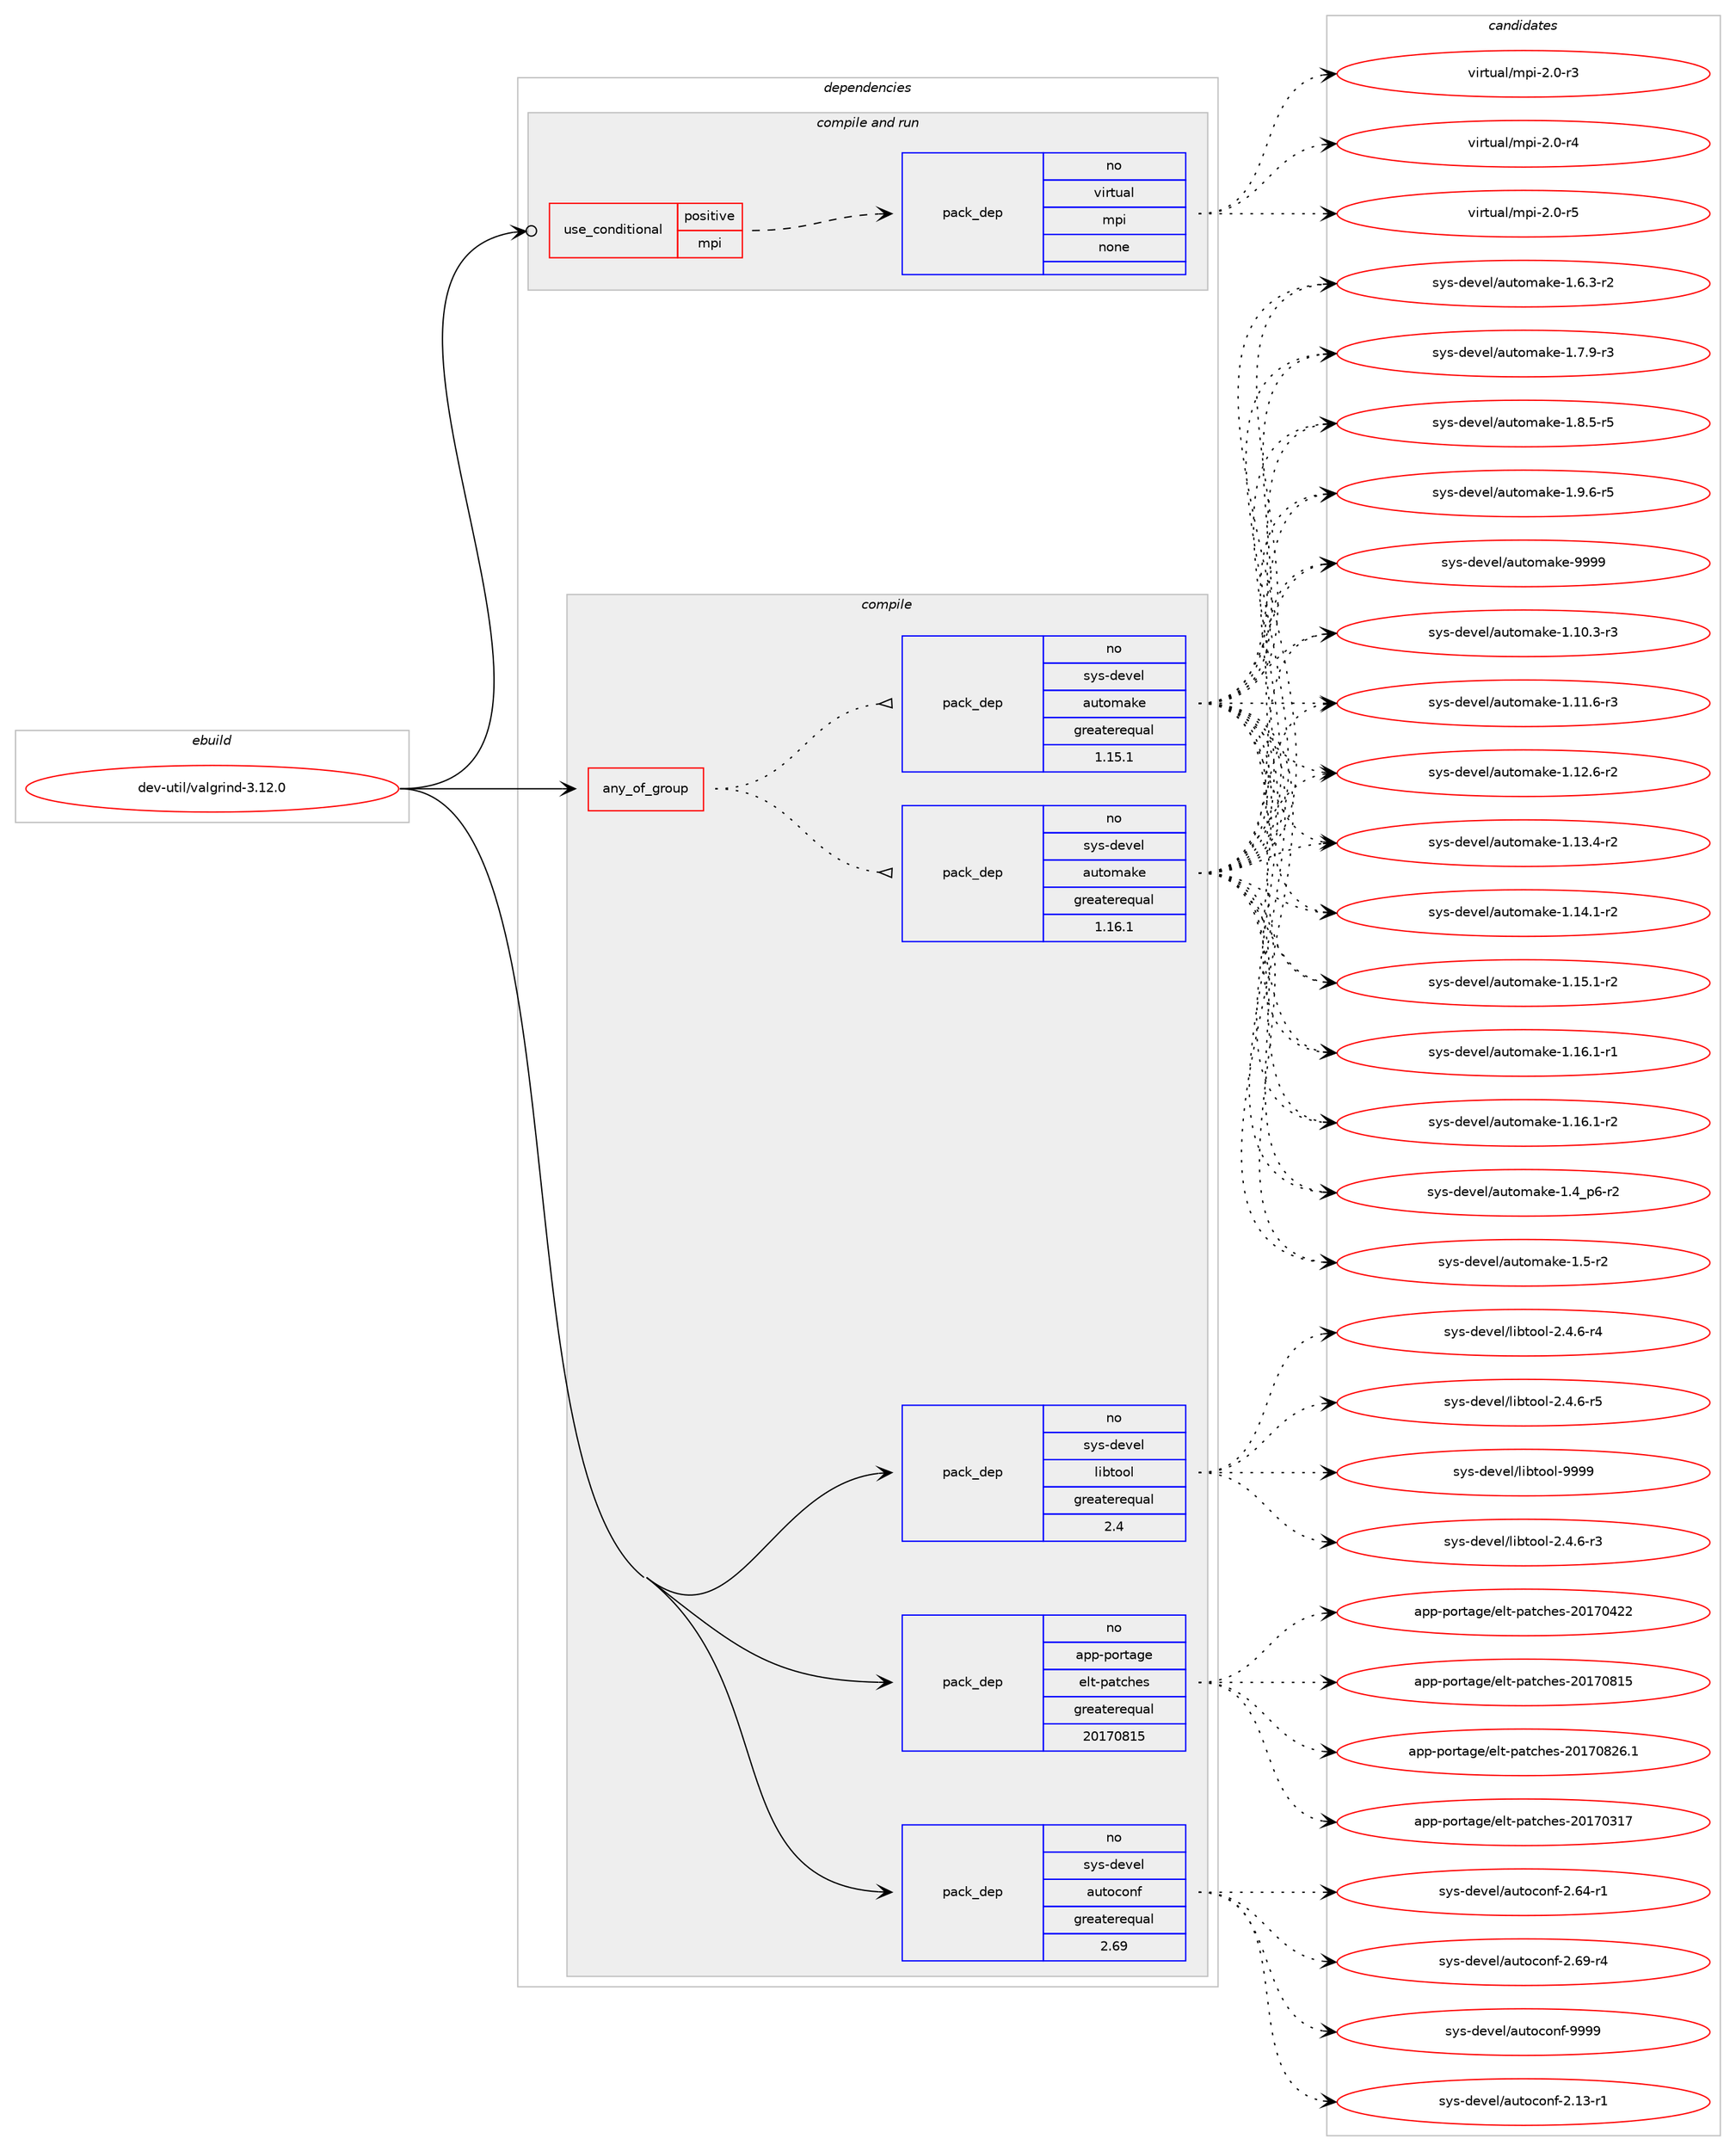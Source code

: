 digraph prolog {

# *************
# Graph options
# *************

newrank=true;
concentrate=true;
compound=true;
graph [rankdir=LR,fontname=Helvetica,fontsize=10,ranksep=1.5];#, ranksep=2.5, nodesep=0.2];
edge  [arrowhead=vee];
node  [fontname=Helvetica,fontsize=10];

# **********
# The ebuild
# **********

subgraph cluster_leftcol {
color=gray;
rank=same;
label=<<i>ebuild</i>>;
id [label="dev-util/valgrind-3.12.0", color=red, width=4, href="../dev-util/valgrind-3.12.0.svg"];
}

# ****************
# The dependencies
# ****************

subgraph cluster_midcol {
color=gray;
label=<<i>dependencies</i>>;
subgraph cluster_compile {
fillcolor="#eeeeee";
style=filled;
label=<<i>compile</i>>;
subgraph any11828 {
dependency732665 [label=<<TABLE BORDER="0" CELLBORDER="1" CELLSPACING="0" CELLPADDING="4"><TR><TD CELLPADDING="10">any_of_group</TD></TR></TABLE>>, shape=none, color=red];subgraph pack537023 {
dependency732666 [label=<<TABLE BORDER="0" CELLBORDER="1" CELLSPACING="0" CELLPADDING="4" WIDTH="220"><TR><TD ROWSPAN="6" CELLPADDING="30">pack_dep</TD></TR><TR><TD WIDTH="110">no</TD></TR><TR><TD>sys-devel</TD></TR><TR><TD>automake</TD></TR><TR><TD>greaterequal</TD></TR><TR><TD>1.16.1</TD></TR></TABLE>>, shape=none, color=blue];
}
dependency732665:e -> dependency732666:w [weight=20,style="dotted",arrowhead="oinv"];
subgraph pack537024 {
dependency732667 [label=<<TABLE BORDER="0" CELLBORDER="1" CELLSPACING="0" CELLPADDING="4" WIDTH="220"><TR><TD ROWSPAN="6" CELLPADDING="30">pack_dep</TD></TR><TR><TD WIDTH="110">no</TD></TR><TR><TD>sys-devel</TD></TR><TR><TD>automake</TD></TR><TR><TD>greaterequal</TD></TR><TR><TD>1.15.1</TD></TR></TABLE>>, shape=none, color=blue];
}
dependency732665:e -> dependency732667:w [weight=20,style="dotted",arrowhead="oinv"];
}
id:e -> dependency732665:w [weight=20,style="solid",arrowhead="vee"];
subgraph pack537025 {
dependency732668 [label=<<TABLE BORDER="0" CELLBORDER="1" CELLSPACING="0" CELLPADDING="4" WIDTH="220"><TR><TD ROWSPAN="6" CELLPADDING="30">pack_dep</TD></TR><TR><TD WIDTH="110">no</TD></TR><TR><TD>app-portage</TD></TR><TR><TD>elt-patches</TD></TR><TR><TD>greaterequal</TD></TR><TR><TD>20170815</TD></TR></TABLE>>, shape=none, color=blue];
}
id:e -> dependency732668:w [weight=20,style="solid",arrowhead="vee"];
subgraph pack537026 {
dependency732669 [label=<<TABLE BORDER="0" CELLBORDER="1" CELLSPACING="0" CELLPADDING="4" WIDTH="220"><TR><TD ROWSPAN="6" CELLPADDING="30">pack_dep</TD></TR><TR><TD WIDTH="110">no</TD></TR><TR><TD>sys-devel</TD></TR><TR><TD>autoconf</TD></TR><TR><TD>greaterequal</TD></TR><TR><TD>2.69</TD></TR></TABLE>>, shape=none, color=blue];
}
id:e -> dependency732669:w [weight=20,style="solid",arrowhead="vee"];
subgraph pack537027 {
dependency732670 [label=<<TABLE BORDER="0" CELLBORDER="1" CELLSPACING="0" CELLPADDING="4" WIDTH="220"><TR><TD ROWSPAN="6" CELLPADDING="30">pack_dep</TD></TR><TR><TD WIDTH="110">no</TD></TR><TR><TD>sys-devel</TD></TR><TR><TD>libtool</TD></TR><TR><TD>greaterequal</TD></TR><TR><TD>2.4</TD></TR></TABLE>>, shape=none, color=blue];
}
id:e -> dependency732670:w [weight=20,style="solid",arrowhead="vee"];
}
subgraph cluster_compileandrun {
fillcolor="#eeeeee";
style=filled;
label=<<i>compile and run</i>>;
subgraph cond183435 {
dependency732671 [label=<<TABLE BORDER="0" CELLBORDER="1" CELLSPACING="0" CELLPADDING="4"><TR><TD ROWSPAN="3" CELLPADDING="10">use_conditional</TD></TR><TR><TD>positive</TD></TR><TR><TD>mpi</TD></TR></TABLE>>, shape=none, color=red];
subgraph pack537028 {
dependency732672 [label=<<TABLE BORDER="0" CELLBORDER="1" CELLSPACING="0" CELLPADDING="4" WIDTH="220"><TR><TD ROWSPAN="6" CELLPADDING="30">pack_dep</TD></TR><TR><TD WIDTH="110">no</TD></TR><TR><TD>virtual</TD></TR><TR><TD>mpi</TD></TR><TR><TD>none</TD></TR><TR><TD></TD></TR></TABLE>>, shape=none, color=blue];
}
dependency732671:e -> dependency732672:w [weight=20,style="dashed",arrowhead="vee"];
}
id:e -> dependency732671:w [weight=20,style="solid",arrowhead="odotvee"];
}
subgraph cluster_run {
fillcolor="#eeeeee";
style=filled;
label=<<i>run</i>>;
}
}

# **************
# The candidates
# **************

subgraph cluster_choices {
rank=same;
color=gray;
label=<<i>candidates</i>>;

subgraph choice537023 {
color=black;
nodesep=1;
choice11512111545100101118101108479711711611110997107101454946494846514511451 [label="sys-devel/automake-1.10.3-r3", color=red, width=4,href="../sys-devel/automake-1.10.3-r3.svg"];
choice11512111545100101118101108479711711611110997107101454946494946544511451 [label="sys-devel/automake-1.11.6-r3", color=red, width=4,href="../sys-devel/automake-1.11.6-r3.svg"];
choice11512111545100101118101108479711711611110997107101454946495046544511450 [label="sys-devel/automake-1.12.6-r2", color=red, width=4,href="../sys-devel/automake-1.12.6-r2.svg"];
choice11512111545100101118101108479711711611110997107101454946495146524511450 [label="sys-devel/automake-1.13.4-r2", color=red, width=4,href="../sys-devel/automake-1.13.4-r2.svg"];
choice11512111545100101118101108479711711611110997107101454946495246494511450 [label="sys-devel/automake-1.14.1-r2", color=red, width=4,href="../sys-devel/automake-1.14.1-r2.svg"];
choice11512111545100101118101108479711711611110997107101454946495346494511450 [label="sys-devel/automake-1.15.1-r2", color=red, width=4,href="../sys-devel/automake-1.15.1-r2.svg"];
choice11512111545100101118101108479711711611110997107101454946495446494511449 [label="sys-devel/automake-1.16.1-r1", color=red, width=4,href="../sys-devel/automake-1.16.1-r1.svg"];
choice11512111545100101118101108479711711611110997107101454946495446494511450 [label="sys-devel/automake-1.16.1-r2", color=red, width=4,href="../sys-devel/automake-1.16.1-r2.svg"];
choice115121115451001011181011084797117116111109971071014549465295112544511450 [label="sys-devel/automake-1.4_p6-r2", color=red, width=4,href="../sys-devel/automake-1.4_p6-r2.svg"];
choice11512111545100101118101108479711711611110997107101454946534511450 [label="sys-devel/automake-1.5-r2", color=red, width=4,href="../sys-devel/automake-1.5-r2.svg"];
choice115121115451001011181011084797117116111109971071014549465446514511450 [label="sys-devel/automake-1.6.3-r2", color=red, width=4,href="../sys-devel/automake-1.6.3-r2.svg"];
choice115121115451001011181011084797117116111109971071014549465546574511451 [label="sys-devel/automake-1.7.9-r3", color=red, width=4,href="../sys-devel/automake-1.7.9-r3.svg"];
choice115121115451001011181011084797117116111109971071014549465646534511453 [label="sys-devel/automake-1.8.5-r5", color=red, width=4,href="../sys-devel/automake-1.8.5-r5.svg"];
choice115121115451001011181011084797117116111109971071014549465746544511453 [label="sys-devel/automake-1.9.6-r5", color=red, width=4,href="../sys-devel/automake-1.9.6-r5.svg"];
choice115121115451001011181011084797117116111109971071014557575757 [label="sys-devel/automake-9999", color=red, width=4,href="../sys-devel/automake-9999.svg"];
dependency732666:e -> choice11512111545100101118101108479711711611110997107101454946494846514511451:w [style=dotted,weight="100"];
dependency732666:e -> choice11512111545100101118101108479711711611110997107101454946494946544511451:w [style=dotted,weight="100"];
dependency732666:e -> choice11512111545100101118101108479711711611110997107101454946495046544511450:w [style=dotted,weight="100"];
dependency732666:e -> choice11512111545100101118101108479711711611110997107101454946495146524511450:w [style=dotted,weight="100"];
dependency732666:e -> choice11512111545100101118101108479711711611110997107101454946495246494511450:w [style=dotted,weight="100"];
dependency732666:e -> choice11512111545100101118101108479711711611110997107101454946495346494511450:w [style=dotted,weight="100"];
dependency732666:e -> choice11512111545100101118101108479711711611110997107101454946495446494511449:w [style=dotted,weight="100"];
dependency732666:e -> choice11512111545100101118101108479711711611110997107101454946495446494511450:w [style=dotted,weight="100"];
dependency732666:e -> choice115121115451001011181011084797117116111109971071014549465295112544511450:w [style=dotted,weight="100"];
dependency732666:e -> choice11512111545100101118101108479711711611110997107101454946534511450:w [style=dotted,weight="100"];
dependency732666:e -> choice115121115451001011181011084797117116111109971071014549465446514511450:w [style=dotted,weight="100"];
dependency732666:e -> choice115121115451001011181011084797117116111109971071014549465546574511451:w [style=dotted,weight="100"];
dependency732666:e -> choice115121115451001011181011084797117116111109971071014549465646534511453:w [style=dotted,weight="100"];
dependency732666:e -> choice115121115451001011181011084797117116111109971071014549465746544511453:w [style=dotted,weight="100"];
dependency732666:e -> choice115121115451001011181011084797117116111109971071014557575757:w [style=dotted,weight="100"];
}
subgraph choice537024 {
color=black;
nodesep=1;
choice11512111545100101118101108479711711611110997107101454946494846514511451 [label="sys-devel/automake-1.10.3-r3", color=red, width=4,href="../sys-devel/automake-1.10.3-r3.svg"];
choice11512111545100101118101108479711711611110997107101454946494946544511451 [label="sys-devel/automake-1.11.6-r3", color=red, width=4,href="../sys-devel/automake-1.11.6-r3.svg"];
choice11512111545100101118101108479711711611110997107101454946495046544511450 [label="sys-devel/automake-1.12.6-r2", color=red, width=4,href="../sys-devel/automake-1.12.6-r2.svg"];
choice11512111545100101118101108479711711611110997107101454946495146524511450 [label="sys-devel/automake-1.13.4-r2", color=red, width=4,href="../sys-devel/automake-1.13.4-r2.svg"];
choice11512111545100101118101108479711711611110997107101454946495246494511450 [label="sys-devel/automake-1.14.1-r2", color=red, width=4,href="../sys-devel/automake-1.14.1-r2.svg"];
choice11512111545100101118101108479711711611110997107101454946495346494511450 [label="sys-devel/automake-1.15.1-r2", color=red, width=4,href="../sys-devel/automake-1.15.1-r2.svg"];
choice11512111545100101118101108479711711611110997107101454946495446494511449 [label="sys-devel/automake-1.16.1-r1", color=red, width=4,href="../sys-devel/automake-1.16.1-r1.svg"];
choice11512111545100101118101108479711711611110997107101454946495446494511450 [label="sys-devel/automake-1.16.1-r2", color=red, width=4,href="../sys-devel/automake-1.16.1-r2.svg"];
choice115121115451001011181011084797117116111109971071014549465295112544511450 [label="sys-devel/automake-1.4_p6-r2", color=red, width=4,href="../sys-devel/automake-1.4_p6-r2.svg"];
choice11512111545100101118101108479711711611110997107101454946534511450 [label="sys-devel/automake-1.5-r2", color=red, width=4,href="../sys-devel/automake-1.5-r2.svg"];
choice115121115451001011181011084797117116111109971071014549465446514511450 [label="sys-devel/automake-1.6.3-r2", color=red, width=4,href="../sys-devel/automake-1.6.3-r2.svg"];
choice115121115451001011181011084797117116111109971071014549465546574511451 [label="sys-devel/automake-1.7.9-r3", color=red, width=4,href="../sys-devel/automake-1.7.9-r3.svg"];
choice115121115451001011181011084797117116111109971071014549465646534511453 [label="sys-devel/automake-1.8.5-r5", color=red, width=4,href="../sys-devel/automake-1.8.5-r5.svg"];
choice115121115451001011181011084797117116111109971071014549465746544511453 [label="sys-devel/automake-1.9.6-r5", color=red, width=4,href="../sys-devel/automake-1.9.6-r5.svg"];
choice115121115451001011181011084797117116111109971071014557575757 [label="sys-devel/automake-9999", color=red, width=4,href="../sys-devel/automake-9999.svg"];
dependency732667:e -> choice11512111545100101118101108479711711611110997107101454946494846514511451:w [style=dotted,weight="100"];
dependency732667:e -> choice11512111545100101118101108479711711611110997107101454946494946544511451:w [style=dotted,weight="100"];
dependency732667:e -> choice11512111545100101118101108479711711611110997107101454946495046544511450:w [style=dotted,weight="100"];
dependency732667:e -> choice11512111545100101118101108479711711611110997107101454946495146524511450:w [style=dotted,weight="100"];
dependency732667:e -> choice11512111545100101118101108479711711611110997107101454946495246494511450:w [style=dotted,weight="100"];
dependency732667:e -> choice11512111545100101118101108479711711611110997107101454946495346494511450:w [style=dotted,weight="100"];
dependency732667:e -> choice11512111545100101118101108479711711611110997107101454946495446494511449:w [style=dotted,weight="100"];
dependency732667:e -> choice11512111545100101118101108479711711611110997107101454946495446494511450:w [style=dotted,weight="100"];
dependency732667:e -> choice115121115451001011181011084797117116111109971071014549465295112544511450:w [style=dotted,weight="100"];
dependency732667:e -> choice11512111545100101118101108479711711611110997107101454946534511450:w [style=dotted,weight="100"];
dependency732667:e -> choice115121115451001011181011084797117116111109971071014549465446514511450:w [style=dotted,weight="100"];
dependency732667:e -> choice115121115451001011181011084797117116111109971071014549465546574511451:w [style=dotted,weight="100"];
dependency732667:e -> choice115121115451001011181011084797117116111109971071014549465646534511453:w [style=dotted,weight="100"];
dependency732667:e -> choice115121115451001011181011084797117116111109971071014549465746544511453:w [style=dotted,weight="100"];
dependency732667:e -> choice115121115451001011181011084797117116111109971071014557575757:w [style=dotted,weight="100"];
}
subgraph choice537025 {
color=black;
nodesep=1;
choice97112112451121111141169710310147101108116451129711699104101115455048495548514955 [label="app-portage/elt-patches-20170317", color=red, width=4,href="../app-portage/elt-patches-20170317.svg"];
choice97112112451121111141169710310147101108116451129711699104101115455048495548525050 [label="app-portage/elt-patches-20170422", color=red, width=4,href="../app-portage/elt-patches-20170422.svg"];
choice97112112451121111141169710310147101108116451129711699104101115455048495548564953 [label="app-portage/elt-patches-20170815", color=red, width=4,href="../app-portage/elt-patches-20170815.svg"];
choice971121124511211111411697103101471011081164511297116991041011154550484955485650544649 [label="app-portage/elt-patches-20170826.1", color=red, width=4,href="../app-portage/elt-patches-20170826.1.svg"];
dependency732668:e -> choice97112112451121111141169710310147101108116451129711699104101115455048495548514955:w [style=dotted,weight="100"];
dependency732668:e -> choice97112112451121111141169710310147101108116451129711699104101115455048495548525050:w [style=dotted,weight="100"];
dependency732668:e -> choice97112112451121111141169710310147101108116451129711699104101115455048495548564953:w [style=dotted,weight="100"];
dependency732668:e -> choice971121124511211111411697103101471011081164511297116991041011154550484955485650544649:w [style=dotted,weight="100"];
}
subgraph choice537026 {
color=black;
nodesep=1;
choice1151211154510010111810110847971171161119911111010245504649514511449 [label="sys-devel/autoconf-2.13-r1", color=red, width=4,href="../sys-devel/autoconf-2.13-r1.svg"];
choice1151211154510010111810110847971171161119911111010245504654524511449 [label="sys-devel/autoconf-2.64-r1", color=red, width=4,href="../sys-devel/autoconf-2.64-r1.svg"];
choice1151211154510010111810110847971171161119911111010245504654574511452 [label="sys-devel/autoconf-2.69-r4", color=red, width=4,href="../sys-devel/autoconf-2.69-r4.svg"];
choice115121115451001011181011084797117116111991111101024557575757 [label="sys-devel/autoconf-9999", color=red, width=4,href="../sys-devel/autoconf-9999.svg"];
dependency732669:e -> choice1151211154510010111810110847971171161119911111010245504649514511449:w [style=dotted,weight="100"];
dependency732669:e -> choice1151211154510010111810110847971171161119911111010245504654524511449:w [style=dotted,weight="100"];
dependency732669:e -> choice1151211154510010111810110847971171161119911111010245504654574511452:w [style=dotted,weight="100"];
dependency732669:e -> choice115121115451001011181011084797117116111991111101024557575757:w [style=dotted,weight="100"];
}
subgraph choice537027 {
color=black;
nodesep=1;
choice1151211154510010111810110847108105981161111111084550465246544511451 [label="sys-devel/libtool-2.4.6-r3", color=red, width=4,href="../sys-devel/libtool-2.4.6-r3.svg"];
choice1151211154510010111810110847108105981161111111084550465246544511452 [label="sys-devel/libtool-2.4.6-r4", color=red, width=4,href="../sys-devel/libtool-2.4.6-r4.svg"];
choice1151211154510010111810110847108105981161111111084550465246544511453 [label="sys-devel/libtool-2.4.6-r5", color=red, width=4,href="../sys-devel/libtool-2.4.6-r5.svg"];
choice1151211154510010111810110847108105981161111111084557575757 [label="sys-devel/libtool-9999", color=red, width=4,href="../sys-devel/libtool-9999.svg"];
dependency732670:e -> choice1151211154510010111810110847108105981161111111084550465246544511451:w [style=dotted,weight="100"];
dependency732670:e -> choice1151211154510010111810110847108105981161111111084550465246544511452:w [style=dotted,weight="100"];
dependency732670:e -> choice1151211154510010111810110847108105981161111111084550465246544511453:w [style=dotted,weight="100"];
dependency732670:e -> choice1151211154510010111810110847108105981161111111084557575757:w [style=dotted,weight="100"];
}
subgraph choice537028 {
color=black;
nodesep=1;
choice1181051141161179710847109112105455046484511451 [label="virtual/mpi-2.0-r3", color=red, width=4,href="../virtual/mpi-2.0-r3.svg"];
choice1181051141161179710847109112105455046484511452 [label="virtual/mpi-2.0-r4", color=red, width=4,href="../virtual/mpi-2.0-r4.svg"];
choice1181051141161179710847109112105455046484511453 [label="virtual/mpi-2.0-r5", color=red, width=4,href="../virtual/mpi-2.0-r5.svg"];
dependency732672:e -> choice1181051141161179710847109112105455046484511451:w [style=dotted,weight="100"];
dependency732672:e -> choice1181051141161179710847109112105455046484511452:w [style=dotted,weight="100"];
dependency732672:e -> choice1181051141161179710847109112105455046484511453:w [style=dotted,weight="100"];
}
}

}
